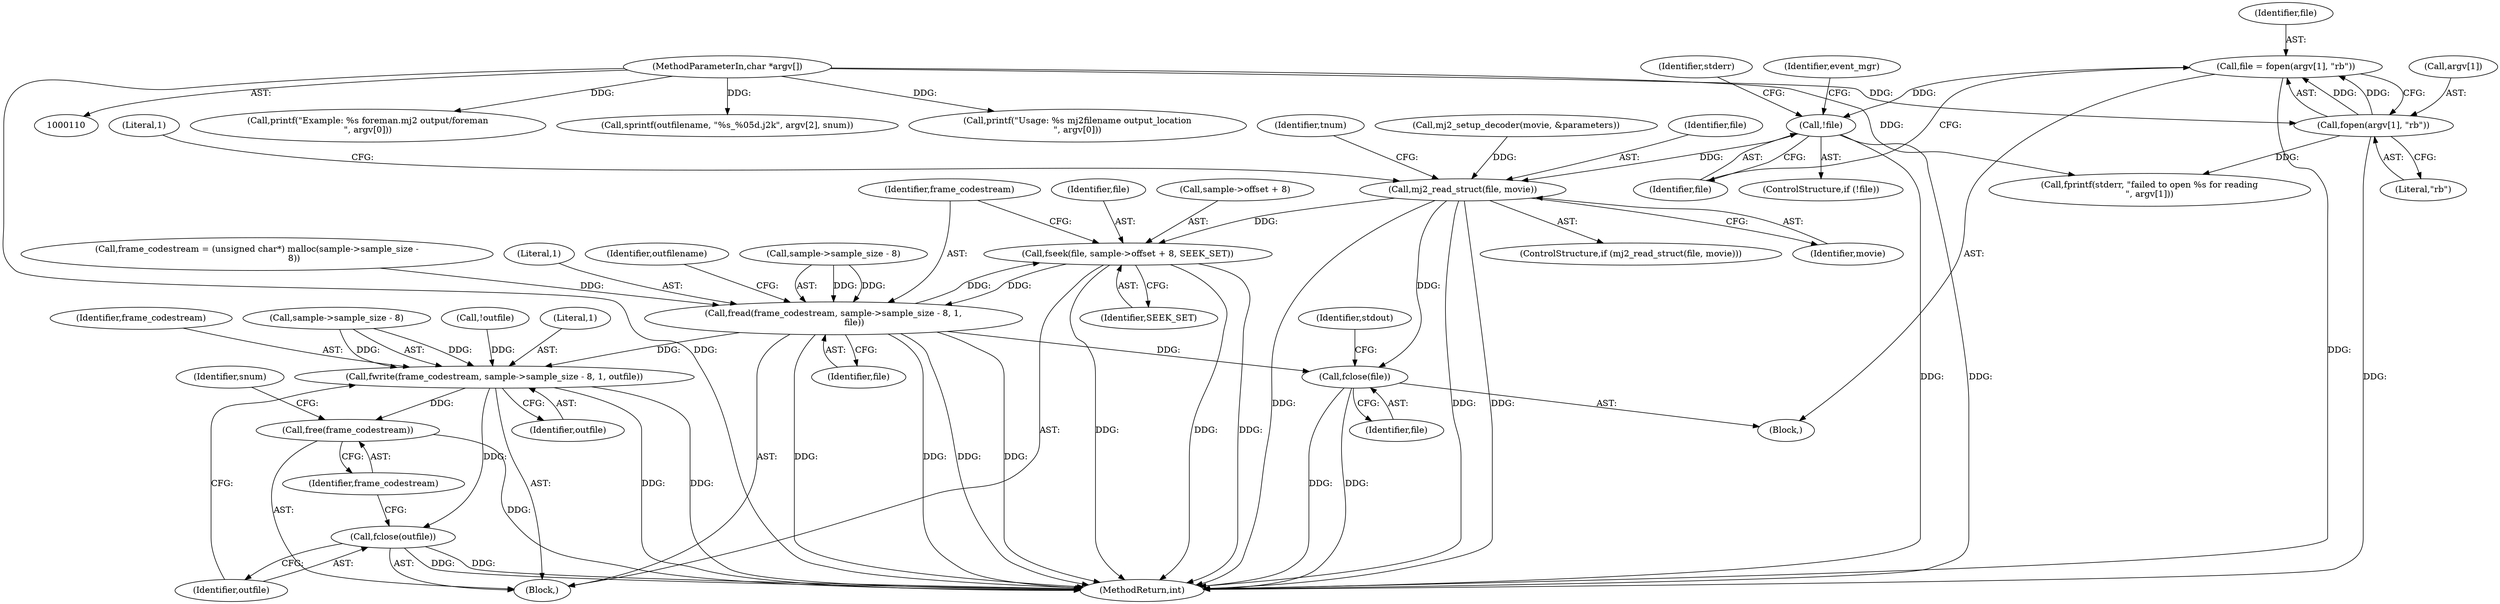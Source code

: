 digraph "0_openjpeg_6d8c0c06ee32dc03ba80acd48334e98728e56cf5@API" {
"1000143" [label="(Call,file = fopen(argv[1], \"rb\"))"];
"1000145" [label="(Call,fopen(argv[1], \"rb\"))"];
"1000112" [label="(MethodParameterIn,char *argv[])"];
"1000151" [label="(Call,!file)"];
"1000211" [label="(Call,mj2_read_struct(file, movie))"];
"1000277" [label="(Call,fseek(file, sample->offset + 8, SEEK_SET))"];
"1000285" [label="(Call,fread(frame_codestream, sample->sample_size - 8, 1,\n               file))"];
"1000316" [label="(Call,fwrite(frame_codestream, sample->sample_size - 8, 1, outfile))"];
"1000325" [label="(Call,fclose(outfile))"];
"1000327" [label="(Call,free(frame_codestream))"];
"1000329" [label="(Call,fclose(file))"];
"1000164" [label="(Identifier,event_mgr)"];
"1000257" [label="(Identifier,snum)"];
"1000210" [label="(ControlStructure,if (mj2_read_struct(file, movie)))"];
"1000149" [label="(Literal,\"rb\")"];
"1000284" [label="(Identifier,SEEK_SET)"];
"1000327" [label="(Call,free(frame_codestream))"];
"1000155" [label="(Identifier,stderr)"];
"1000258" [label="(Block,)"];
"1000286" [label="(Identifier,frame_codestream)"];
"1000328" [label="(Identifier,frame_codestream)"];
"1000216" [label="(Literal,1)"];
"1000218" [label="(Identifier,tnum)"];
"1000316" [label="(Call,fwrite(frame_codestream, sample->sample_size - 8, 1, outfile))"];
"1000323" [label="(Literal,1)"];
"1000146" [label="(Call,argv[1])"];
"1000326" [label="(Identifier,outfile)"];
"1000144" [label="(Identifier,file)"];
"1000136" [label="(Call,printf(\"Example: %s foreman.mj2 output/foreman\n\", argv[0]))"];
"1000150" [label="(ControlStructure,if (!file))"];
"1000112" [label="(MethodParameterIn,char *argv[])"];
"1000279" [label="(Call,sample->offset + 8)"];
"1000145" [label="(Call,fopen(argv[1], \"rb\"))"];
"1000293" [label="(Identifier,file)"];
"1000287" [label="(Call,sample->sample_size - 8)"];
"1000267" [label="(Call,frame_codestream = (unsigned char*) malloc(sample->sample_size -\n                           8))"];
"1000152" [label="(Identifier,file)"];
"1000346" [label="(MethodReturn,int)"];
"1000317" [label="(Identifier,frame_codestream)"];
"1000154" [label="(Call,fprintf(stderr, \"failed to open %s for reading\n\", argv[1]))"];
"1000151" [label="(Call,!file)"];
"1000277" [label="(Call,fseek(file, sample->offset + 8, SEEK_SET))"];
"1000330" [label="(Identifier,file)"];
"1000292" [label="(Literal,1)"];
"1000295" [label="(Identifier,outfilename)"];
"1000211" [label="(Call,mj2_read_struct(file, movie))"];
"1000113" [label="(Block,)"];
"1000324" [label="(Identifier,outfile)"];
"1000325" [label="(Call,fclose(outfile))"];
"1000318" [label="(Call,sample->sample_size - 8)"];
"1000278" [label="(Identifier,file)"];
"1000307" [label="(Call,!outfile)"];
"1000206" [label="(Call,mj2_setup_decoder(movie, &parameters))"];
"1000332" [label="(Identifier,stdout)"];
"1000143" [label="(Call,file = fopen(argv[1], \"rb\"))"];
"1000329" [label="(Call,fclose(file))"];
"1000294" [label="(Call,sprintf(outfilename, \"%s_%05d.j2k\", argv[2], snum))"];
"1000285" [label="(Call,fread(frame_codestream, sample->sample_size - 8, 1,\n               file))"];
"1000213" [label="(Identifier,movie)"];
"1000131" [label="(Call,printf(\"Usage: %s mj2filename output_location\n\", argv[0]))"];
"1000212" [label="(Identifier,file)"];
"1000143" -> "1000113"  [label="AST: "];
"1000143" -> "1000145"  [label="CFG: "];
"1000144" -> "1000143"  [label="AST: "];
"1000145" -> "1000143"  [label="AST: "];
"1000152" -> "1000143"  [label="CFG: "];
"1000143" -> "1000346"  [label="DDG: "];
"1000145" -> "1000143"  [label="DDG: "];
"1000145" -> "1000143"  [label="DDG: "];
"1000143" -> "1000151"  [label="DDG: "];
"1000145" -> "1000149"  [label="CFG: "];
"1000146" -> "1000145"  [label="AST: "];
"1000149" -> "1000145"  [label="AST: "];
"1000145" -> "1000346"  [label="DDG: "];
"1000112" -> "1000145"  [label="DDG: "];
"1000145" -> "1000154"  [label="DDG: "];
"1000112" -> "1000110"  [label="AST: "];
"1000112" -> "1000346"  [label="DDG: "];
"1000112" -> "1000131"  [label="DDG: "];
"1000112" -> "1000136"  [label="DDG: "];
"1000112" -> "1000154"  [label="DDG: "];
"1000112" -> "1000294"  [label="DDG: "];
"1000151" -> "1000150"  [label="AST: "];
"1000151" -> "1000152"  [label="CFG: "];
"1000152" -> "1000151"  [label="AST: "];
"1000155" -> "1000151"  [label="CFG: "];
"1000164" -> "1000151"  [label="CFG: "];
"1000151" -> "1000346"  [label="DDG: "];
"1000151" -> "1000346"  [label="DDG: "];
"1000151" -> "1000211"  [label="DDG: "];
"1000211" -> "1000210"  [label="AST: "];
"1000211" -> "1000213"  [label="CFG: "];
"1000212" -> "1000211"  [label="AST: "];
"1000213" -> "1000211"  [label="AST: "];
"1000216" -> "1000211"  [label="CFG: "];
"1000218" -> "1000211"  [label="CFG: "];
"1000211" -> "1000346"  [label="DDG: "];
"1000211" -> "1000346"  [label="DDG: "];
"1000211" -> "1000346"  [label="DDG: "];
"1000206" -> "1000211"  [label="DDG: "];
"1000211" -> "1000277"  [label="DDG: "];
"1000211" -> "1000329"  [label="DDG: "];
"1000277" -> "1000258"  [label="AST: "];
"1000277" -> "1000284"  [label="CFG: "];
"1000278" -> "1000277"  [label="AST: "];
"1000279" -> "1000277"  [label="AST: "];
"1000284" -> "1000277"  [label="AST: "];
"1000286" -> "1000277"  [label="CFG: "];
"1000277" -> "1000346"  [label="DDG: "];
"1000277" -> "1000346"  [label="DDG: "];
"1000277" -> "1000346"  [label="DDG: "];
"1000285" -> "1000277"  [label="DDG: "];
"1000277" -> "1000285"  [label="DDG: "];
"1000285" -> "1000258"  [label="AST: "];
"1000285" -> "1000293"  [label="CFG: "];
"1000286" -> "1000285"  [label="AST: "];
"1000287" -> "1000285"  [label="AST: "];
"1000292" -> "1000285"  [label="AST: "];
"1000293" -> "1000285"  [label="AST: "];
"1000295" -> "1000285"  [label="CFG: "];
"1000285" -> "1000346"  [label="DDG: "];
"1000285" -> "1000346"  [label="DDG: "];
"1000285" -> "1000346"  [label="DDG: "];
"1000285" -> "1000346"  [label="DDG: "];
"1000267" -> "1000285"  [label="DDG: "];
"1000287" -> "1000285"  [label="DDG: "];
"1000287" -> "1000285"  [label="DDG: "];
"1000285" -> "1000316"  [label="DDG: "];
"1000285" -> "1000329"  [label="DDG: "];
"1000316" -> "1000258"  [label="AST: "];
"1000316" -> "1000324"  [label="CFG: "];
"1000317" -> "1000316"  [label="AST: "];
"1000318" -> "1000316"  [label="AST: "];
"1000323" -> "1000316"  [label="AST: "];
"1000324" -> "1000316"  [label="AST: "];
"1000326" -> "1000316"  [label="CFG: "];
"1000316" -> "1000346"  [label="DDG: "];
"1000316" -> "1000346"  [label="DDG: "];
"1000318" -> "1000316"  [label="DDG: "];
"1000318" -> "1000316"  [label="DDG: "];
"1000307" -> "1000316"  [label="DDG: "];
"1000316" -> "1000325"  [label="DDG: "];
"1000316" -> "1000327"  [label="DDG: "];
"1000325" -> "1000258"  [label="AST: "];
"1000325" -> "1000326"  [label="CFG: "];
"1000326" -> "1000325"  [label="AST: "];
"1000328" -> "1000325"  [label="CFG: "];
"1000325" -> "1000346"  [label="DDG: "];
"1000325" -> "1000346"  [label="DDG: "];
"1000327" -> "1000258"  [label="AST: "];
"1000327" -> "1000328"  [label="CFG: "];
"1000328" -> "1000327"  [label="AST: "];
"1000257" -> "1000327"  [label="CFG: "];
"1000327" -> "1000346"  [label="DDG: "];
"1000329" -> "1000113"  [label="AST: "];
"1000329" -> "1000330"  [label="CFG: "];
"1000330" -> "1000329"  [label="AST: "];
"1000332" -> "1000329"  [label="CFG: "];
"1000329" -> "1000346"  [label="DDG: "];
"1000329" -> "1000346"  [label="DDG: "];
}
